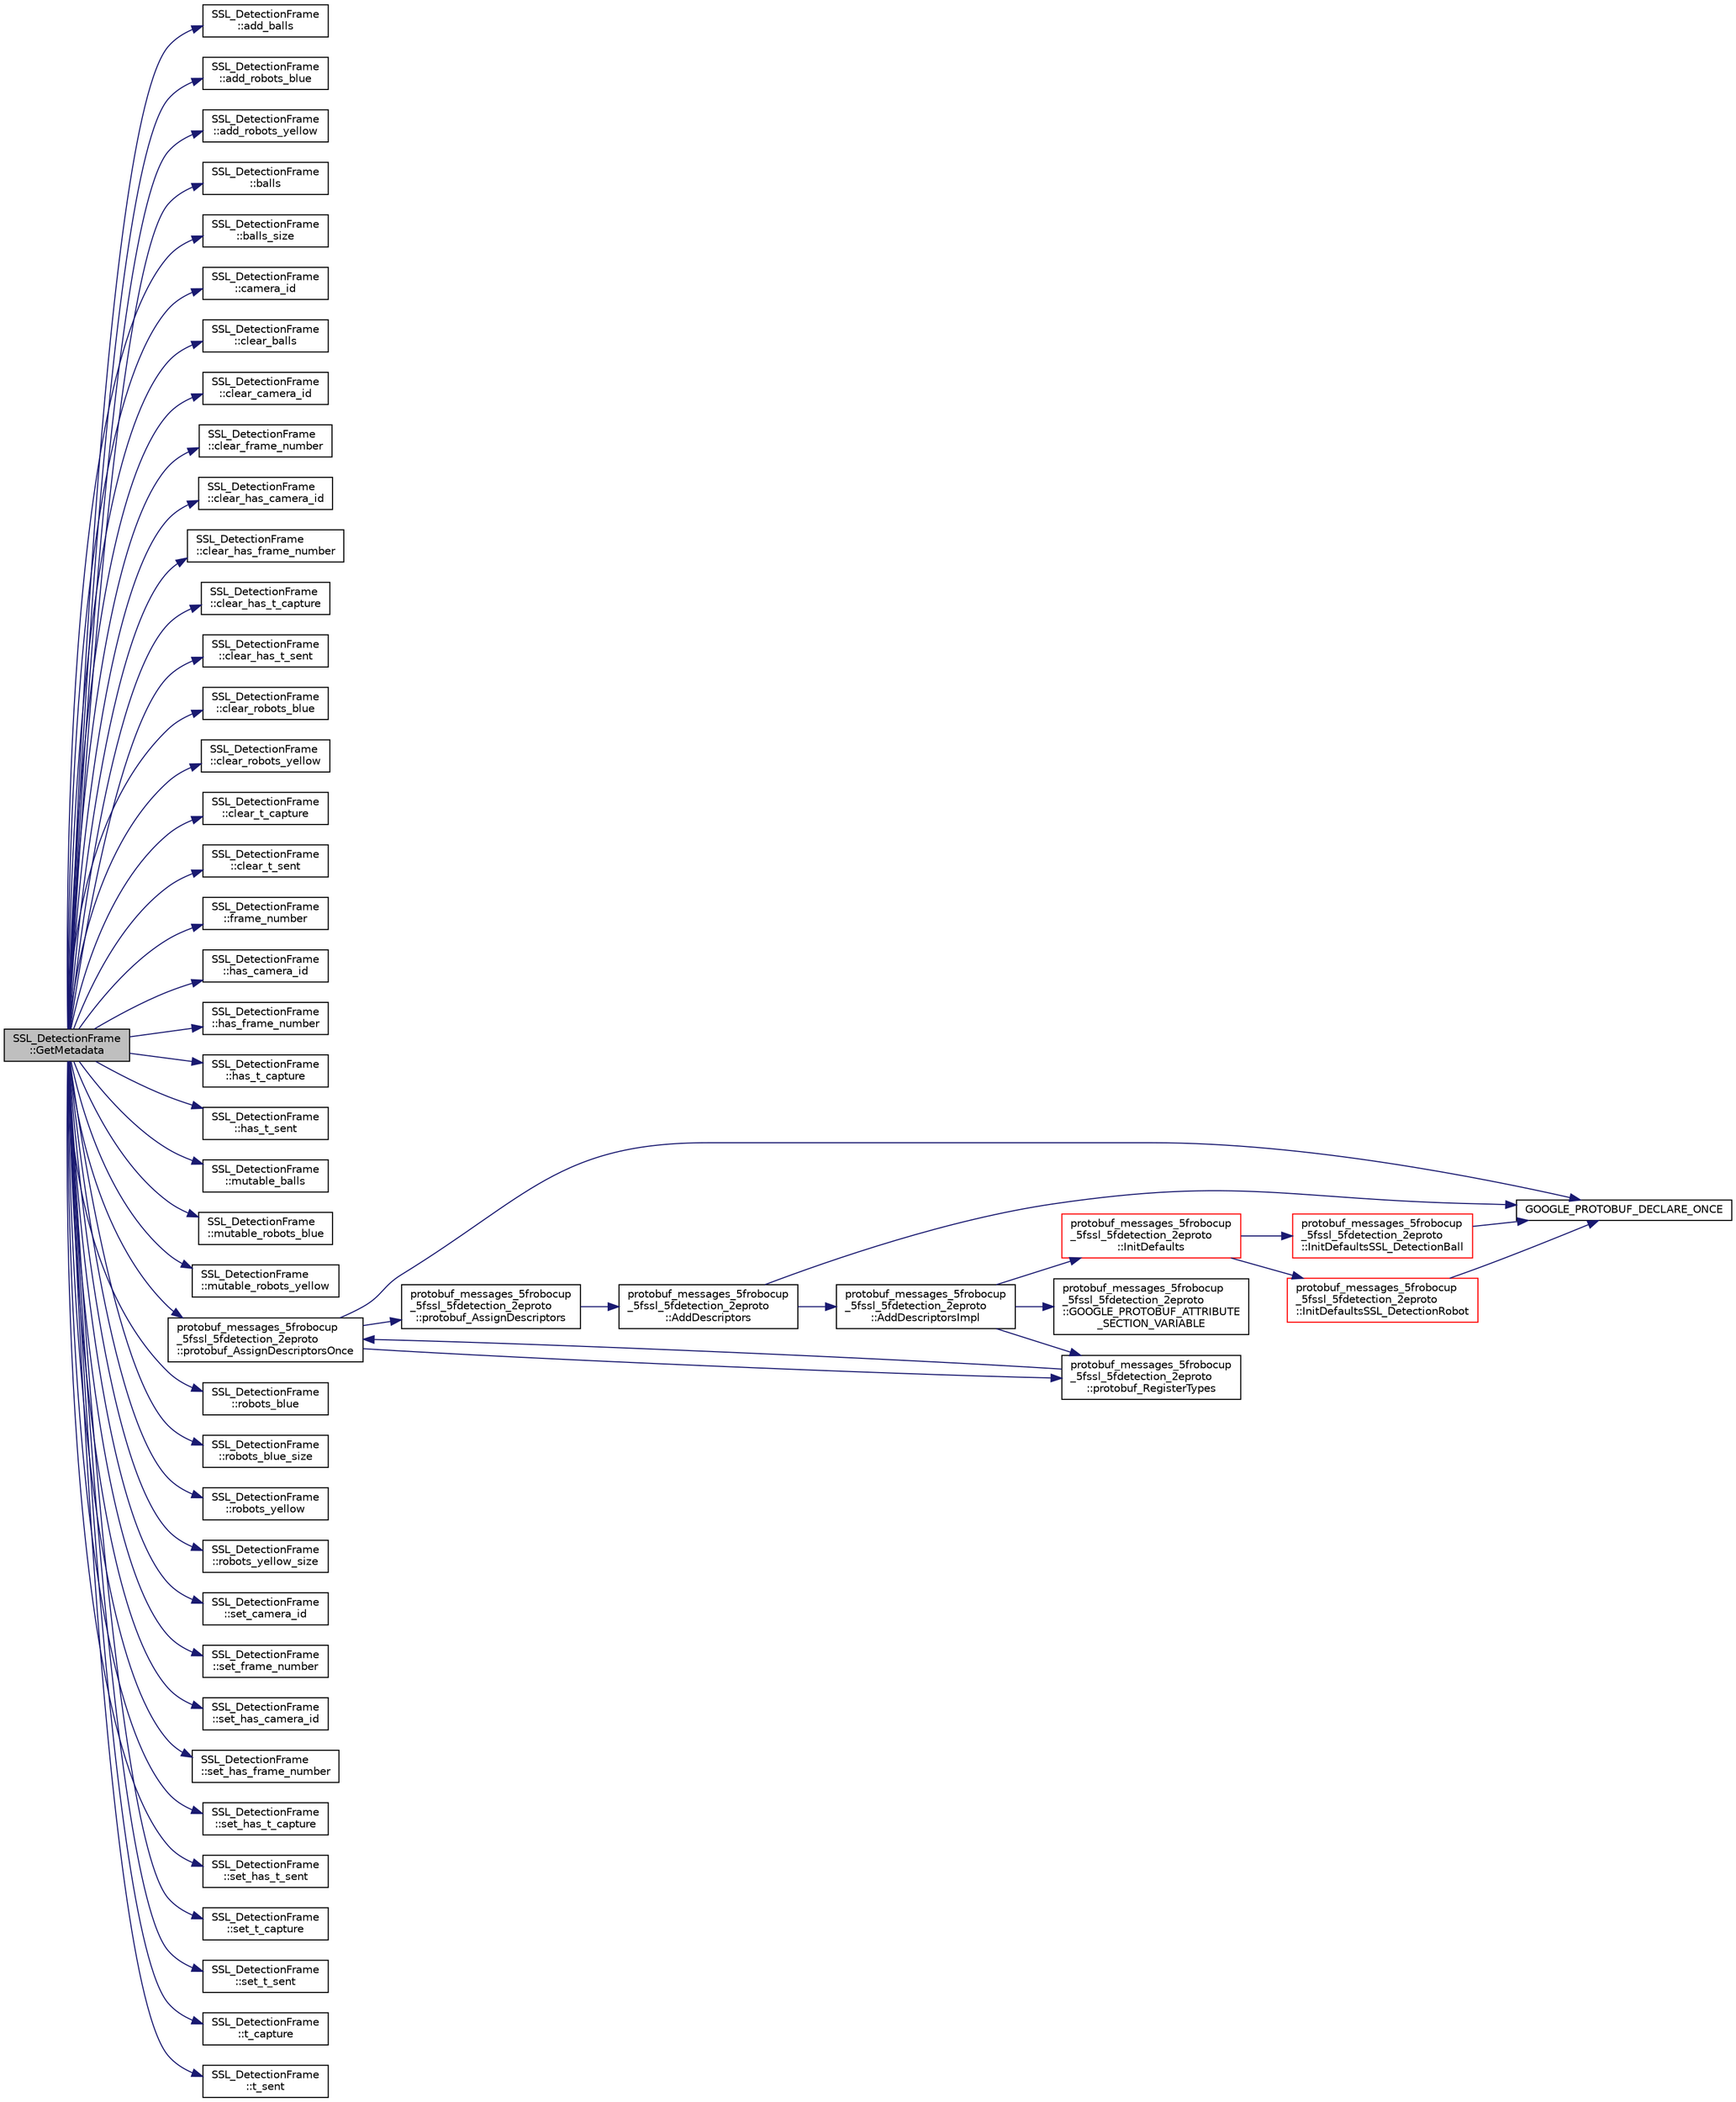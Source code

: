 digraph "SSL_DetectionFrame::GetMetadata"
{
 // INTERACTIVE_SVG=YES
  edge [fontname="Helvetica",fontsize="10",labelfontname="Helvetica",labelfontsize="10"];
  node [fontname="Helvetica",fontsize="10",shape=record];
  rankdir="LR";
  Node1 [label="SSL_DetectionFrame\l::GetMetadata",height=0.2,width=0.4,color="black", fillcolor="grey75", style="filled", fontcolor="black"];
  Node1 -> Node2 [color="midnightblue",fontsize="10",style="solid",fontname="Helvetica"];
  Node2 [label="SSL_DetectionFrame\l::add_balls",height=0.2,width=0.4,color="black", fillcolor="white", style="filled",URL="$d3/dd1/class_s_s_l___detection_frame.html#ab8ebd9d69289d45a52bd493e2f89186c"];
  Node1 -> Node3 [color="midnightblue",fontsize="10",style="solid",fontname="Helvetica"];
  Node3 [label="SSL_DetectionFrame\l::add_robots_blue",height=0.2,width=0.4,color="black", fillcolor="white", style="filled",URL="$d3/dd1/class_s_s_l___detection_frame.html#af3a54e0ec33212ddc097855d90f11f76"];
  Node1 -> Node4 [color="midnightblue",fontsize="10",style="solid",fontname="Helvetica"];
  Node4 [label="SSL_DetectionFrame\l::add_robots_yellow",height=0.2,width=0.4,color="black", fillcolor="white", style="filled",URL="$d3/dd1/class_s_s_l___detection_frame.html#af2c791904626f16286b62025725bc2ba"];
  Node1 -> Node5 [color="midnightblue",fontsize="10",style="solid",fontname="Helvetica"];
  Node5 [label="SSL_DetectionFrame\l::balls",height=0.2,width=0.4,color="black", fillcolor="white", style="filled",URL="$d3/dd1/class_s_s_l___detection_frame.html#a64917514ee31a1d1f8cd78017b38b45c"];
  Node1 -> Node6 [color="midnightblue",fontsize="10",style="solid",fontname="Helvetica"];
  Node6 [label="SSL_DetectionFrame\l::balls_size",height=0.2,width=0.4,color="black", fillcolor="white", style="filled",URL="$d3/dd1/class_s_s_l___detection_frame.html#af484a7b23e8aa13810a6719201163a29"];
  Node1 -> Node7 [color="midnightblue",fontsize="10",style="solid",fontname="Helvetica"];
  Node7 [label="SSL_DetectionFrame\l::camera_id",height=0.2,width=0.4,color="black", fillcolor="white", style="filled",URL="$d3/dd1/class_s_s_l___detection_frame.html#a4a2f074ae63f43c3a1192935ceb39155"];
  Node1 -> Node8 [color="midnightblue",fontsize="10",style="solid",fontname="Helvetica"];
  Node8 [label="SSL_DetectionFrame\l::clear_balls",height=0.2,width=0.4,color="black", fillcolor="white", style="filled",URL="$d3/dd1/class_s_s_l___detection_frame.html#a17d4bc2f3aa9f5e82aae97b2f1ba7c04"];
  Node1 -> Node9 [color="midnightblue",fontsize="10",style="solid",fontname="Helvetica"];
  Node9 [label="SSL_DetectionFrame\l::clear_camera_id",height=0.2,width=0.4,color="black", fillcolor="white", style="filled",URL="$d3/dd1/class_s_s_l___detection_frame.html#a60ab5ef53f0e96bb3adb79594c3ebae9"];
  Node1 -> Node10 [color="midnightblue",fontsize="10",style="solid",fontname="Helvetica"];
  Node10 [label="SSL_DetectionFrame\l::clear_frame_number",height=0.2,width=0.4,color="black", fillcolor="white", style="filled",URL="$d3/dd1/class_s_s_l___detection_frame.html#a2b172fbe2e5f27cb8def841af4f1a461"];
  Node1 -> Node11 [color="midnightblue",fontsize="10",style="solid",fontname="Helvetica"];
  Node11 [label="SSL_DetectionFrame\l::clear_has_camera_id",height=0.2,width=0.4,color="black", fillcolor="white", style="filled",URL="$d3/dd1/class_s_s_l___detection_frame.html#a88262ec7a79e9044cd4b3c6cb625b2b5"];
  Node1 -> Node12 [color="midnightblue",fontsize="10",style="solid",fontname="Helvetica"];
  Node12 [label="SSL_DetectionFrame\l::clear_has_frame_number",height=0.2,width=0.4,color="black", fillcolor="white", style="filled",URL="$d3/dd1/class_s_s_l___detection_frame.html#a2d1ad5daf80d1a5b3723f3f0c93794d7"];
  Node1 -> Node13 [color="midnightblue",fontsize="10",style="solid",fontname="Helvetica"];
  Node13 [label="SSL_DetectionFrame\l::clear_has_t_capture",height=0.2,width=0.4,color="black", fillcolor="white", style="filled",URL="$d3/dd1/class_s_s_l___detection_frame.html#aa57acca639096b65562bca059b9ca149"];
  Node1 -> Node14 [color="midnightblue",fontsize="10",style="solid",fontname="Helvetica"];
  Node14 [label="SSL_DetectionFrame\l::clear_has_t_sent",height=0.2,width=0.4,color="black", fillcolor="white", style="filled",URL="$d3/dd1/class_s_s_l___detection_frame.html#ae8aedd9068b9dab8bf3c3247223c0531"];
  Node1 -> Node15 [color="midnightblue",fontsize="10",style="solid",fontname="Helvetica"];
  Node15 [label="SSL_DetectionFrame\l::clear_robots_blue",height=0.2,width=0.4,color="black", fillcolor="white", style="filled",URL="$d3/dd1/class_s_s_l___detection_frame.html#a35e5d200612abca84d2399ca7428a45e"];
  Node1 -> Node16 [color="midnightblue",fontsize="10",style="solid",fontname="Helvetica"];
  Node16 [label="SSL_DetectionFrame\l::clear_robots_yellow",height=0.2,width=0.4,color="black", fillcolor="white", style="filled",URL="$d3/dd1/class_s_s_l___detection_frame.html#adf1c407c1c65b38b1e54576d9cf3ec5f"];
  Node1 -> Node17 [color="midnightblue",fontsize="10",style="solid",fontname="Helvetica"];
  Node17 [label="SSL_DetectionFrame\l::clear_t_capture",height=0.2,width=0.4,color="black", fillcolor="white", style="filled",URL="$d3/dd1/class_s_s_l___detection_frame.html#a7e74385f32c85d4d0024e9817153346e"];
  Node1 -> Node18 [color="midnightblue",fontsize="10",style="solid",fontname="Helvetica"];
  Node18 [label="SSL_DetectionFrame\l::clear_t_sent",height=0.2,width=0.4,color="black", fillcolor="white", style="filled",URL="$d3/dd1/class_s_s_l___detection_frame.html#a513398cccfc928b3d26674a88f8ff59d"];
  Node1 -> Node19 [color="midnightblue",fontsize="10",style="solid",fontname="Helvetica"];
  Node19 [label="SSL_DetectionFrame\l::frame_number",height=0.2,width=0.4,color="black", fillcolor="white", style="filled",URL="$d3/dd1/class_s_s_l___detection_frame.html#a04873bf9dda937ae896cf0a07b2234b9"];
  Node1 -> Node20 [color="midnightblue",fontsize="10",style="solid",fontname="Helvetica"];
  Node20 [label="SSL_DetectionFrame\l::has_camera_id",height=0.2,width=0.4,color="black", fillcolor="white", style="filled",URL="$d3/dd1/class_s_s_l___detection_frame.html#a35c9c396403e48bb1983a387701f2fe3"];
  Node1 -> Node21 [color="midnightblue",fontsize="10",style="solid",fontname="Helvetica"];
  Node21 [label="SSL_DetectionFrame\l::has_frame_number",height=0.2,width=0.4,color="black", fillcolor="white", style="filled",URL="$d3/dd1/class_s_s_l___detection_frame.html#af62ec0cbd26a2b09fea984166d537b2f"];
  Node1 -> Node22 [color="midnightblue",fontsize="10",style="solid",fontname="Helvetica"];
  Node22 [label="SSL_DetectionFrame\l::has_t_capture",height=0.2,width=0.4,color="black", fillcolor="white", style="filled",URL="$d3/dd1/class_s_s_l___detection_frame.html#aae528d1a62a8793d970b66776d0a1983"];
  Node1 -> Node23 [color="midnightblue",fontsize="10",style="solid",fontname="Helvetica"];
  Node23 [label="SSL_DetectionFrame\l::has_t_sent",height=0.2,width=0.4,color="black", fillcolor="white", style="filled",URL="$d3/dd1/class_s_s_l___detection_frame.html#a42bae63d5b23bfcdbdc3d4ee82f224e4"];
  Node1 -> Node24 [color="midnightblue",fontsize="10",style="solid",fontname="Helvetica"];
  Node24 [label="SSL_DetectionFrame\l::mutable_balls",height=0.2,width=0.4,color="black", fillcolor="white", style="filled",URL="$d3/dd1/class_s_s_l___detection_frame.html#a16e13a7cad5843e4ae2e9ff23e21ca1f"];
  Node1 -> Node25 [color="midnightblue",fontsize="10",style="solid",fontname="Helvetica"];
  Node25 [label="SSL_DetectionFrame\l::mutable_robots_blue",height=0.2,width=0.4,color="black", fillcolor="white", style="filled",URL="$d3/dd1/class_s_s_l___detection_frame.html#a9a44e0d94e99907bc2df04d7b401e5dc"];
  Node1 -> Node26 [color="midnightblue",fontsize="10",style="solid",fontname="Helvetica"];
  Node26 [label="SSL_DetectionFrame\l::mutable_robots_yellow",height=0.2,width=0.4,color="black", fillcolor="white", style="filled",URL="$d3/dd1/class_s_s_l___detection_frame.html#a2d1f54b2ac8ce630de718a9d6fa8003c"];
  Node1 -> Node27 [color="midnightblue",fontsize="10",style="solid",fontname="Helvetica"];
  Node27 [label="protobuf_messages_5frobocup\l_5fssl_5fdetection_2eproto\l::protobuf_AssignDescriptorsOnce",height=0.2,width=0.4,color="black", fillcolor="white", style="filled",URL="$da/d58/namespaceprotobuf__messages__5frobocup__5fssl__5fdetection__2eproto.html#ad8e01c092f9d19f10232e01c40fce1aa"];
  Node27 -> Node28 [color="midnightblue",fontsize="10",style="solid",fontname="Helvetica"];
  Node28 [label="GOOGLE_PROTOBUF_DECLARE_ONCE",height=0.2,width=0.4,color="black", fillcolor="white", style="filled",URL="$df/d04/grsim__comm_2include_2proto_2messages__robocup__ssl__detection_8pb_8cc.html#a5d167962f0e8007dae5d2c3ecf88a1ec"];
  Node27 -> Node29 [color="midnightblue",fontsize="10",style="solid",fontname="Helvetica"];
  Node29 [label="protobuf_messages_5frobocup\l_5fssl_5fdetection_2eproto\l::protobuf_AssignDescriptors",height=0.2,width=0.4,color="black", fillcolor="white", style="filled",URL="$da/d58/namespaceprotobuf__messages__5frobocup__5fssl__5fdetection__2eproto.html#ab9f9ee3bd3a082e427d81ddf173b6c77"];
  Node29 -> Node30 [color="midnightblue",fontsize="10",style="solid",fontname="Helvetica"];
  Node30 [label="protobuf_messages_5frobocup\l_5fssl_5fdetection_2eproto\l::AddDescriptors",height=0.2,width=0.4,color="black", fillcolor="white", style="filled",URL="$da/d58/namespaceprotobuf__messages__5frobocup__5fssl__5fdetection__2eproto.html#a46b3ad327f8a65123456885780d9ce51"];
  Node30 -> Node28 [color="midnightblue",fontsize="10",style="solid",fontname="Helvetica"];
  Node30 -> Node31 [color="midnightblue",fontsize="10",style="solid",fontname="Helvetica"];
  Node31 [label="protobuf_messages_5frobocup\l_5fssl_5fdetection_2eproto\l::AddDescriptorsImpl",height=0.2,width=0.4,color="black", fillcolor="white", style="filled",URL="$da/d58/namespaceprotobuf__messages__5frobocup__5fssl__5fdetection__2eproto.html#a8b270bfa704ad1004deb0cd81179193c"];
  Node31 -> Node32 [color="midnightblue",fontsize="10",style="solid",fontname="Helvetica"];
  Node32 [label="protobuf_messages_5frobocup\l_5fssl_5fdetection_2eproto\l::InitDefaults",height=0.2,width=0.4,color="red", fillcolor="white", style="filled",URL="$da/d58/namespaceprotobuf__messages__5frobocup__5fssl__5fdetection__2eproto.html#a623b69f0469a599a08aef7a053ca186b"];
  Node32 -> Node33 [color="midnightblue",fontsize="10",style="solid",fontname="Helvetica"];
  Node33 [label="protobuf_messages_5frobocup\l_5fssl_5fdetection_2eproto\l::InitDefaultsSSL_DetectionBall",height=0.2,width=0.4,color="red", fillcolor="white", style="filled",URL="$da/d58/namespaceprotobuf__messages__5frobocup__5fssl__5fdetection__2eproto.html#afee1e65d55efd47ab929eda6b0321b07"];
  Node33 -> Node28 [color="midnightblue",fontsize="10",style="solid",fontname="Helvetica"];
  Node32 -> Node34 [color="midnightblue",fontsize="10",style="solid",fontname="Helvetica"];
  Node34 [label="protobuf_messages_5frobocup\l_5fssl_5fdetection_2eproto\l::InitDefaultsSSL_DetectionRobot",height=0.2,width=0.4,color="red", fillcolor="white", style="filled",URL="$da/d58/namespaceprotobuf__messages__5frobocup__5fssl__5fdetection__2eproto.html#a13281fc8e3ff14a0cd9cbf7bdf4dee7c"];
  Node34 -> Node28 [color="midnightblue",fontsize="10",style="solid",fontname="Helvetica"];
  Node31 -> Node35 [color="midnightblue",fontsize="10",style="solid",fontname="Helvetica"];
  Node35 [label="protobuf_messages_5frobocup\l_5fssl_5fdetection_2eproto\l::GOOGLE_PROTOBUF_ATTRIBUTE\l_SECTION_VARIABLE",height=0.2,width=0.4,color="black", fillcolor="white", style="filled",URL="$da/d58/namespaceprotobuf__messages__5frobocup__5fssl__5fdetection__2eproto.html#a1027e71f50eed44e07cebd503f53f1e9"];
  Node31 -> Node36 [color="midnightblue",fontsize="10",style="solid",fontname="Helvetica"];
  Node36 [label="protobuf_messages_5frobocup\l_5fssl_5fdetection_2eproto\l::protobuf_RegisterTypes",height=0.2,width=0.4,color="black", fillcolor="white", style="filled",URL="$da/d58/namespaceprotobuf__messages__5frobocup__5fssl__5fdetection__2eproto.html#a50cdd9790790f282d758e3d74c100881"];
  Node36 -> Node27 [color="midnightblue",fontsize="10",style="solid",fontname="Helvetica"];
  Node27 -> Node36 [color="midnightblue",fontsize="10",style="solid",fontname="Helvetica"];
  Node1 -> Node37 [color="midnightblue",fontsize="10",style="solid",fontname="Helvetica"];
  Node37 [label="SSL_DetectionFrame\l::robots_blue",height=0.2,width=0.4,color="black", fillcolor="white", style="filled",URL="$d3/dd1/class_s_s_l___detection_frame.html#ab1a12bac14509f7608080c2ca1ea88e3"];
  Node1 -> Node38 [color="midnightblue",fontsize="10",style="solid",fontname="Helvetica"];
  Node38 [label="SSL_DetectionFrame\l::robots_blue_size",height=0.2,width=0.4,color="black", fillcolor="white", style="filled",URL="$d3/dd1/class_s_s_l___detection_frame.html#a4a25dbf89bc4f7880edc27fa0d9af723"];
  Node1 -> Node39 [color="midnightblue",fontsize="10",style="solid",fontname="Helvetica"];
  Node39 [label="SSL_DetectionFrame\l::robots_yellow",height=0.2,width=0.4,color="black", fillcolor="white", style="filled",URL="$d3/dd1/class_s_s_l___detection_frame.html#aefe2329358694d76b5333693f39af6ec"];
  Node1 -> Node40 [color="midnightblue",fontsize="10",style="solid",fontname="Helvetica"];
  Node40 [label="SSL_DetectionFrame\l::robots_yellow_size",height=0.2,width=0.4,color="black", fillcolor="white", style="filled",URL="$d3/dd1/class_s_s_l___detection_frame.html#aaef36efa910cfdacedb2292bdef95c36"];
  Node1 -> Node41 [color="midnightblue",fontsize="10",style="solid",fontname="Helvetica"];
  Node41 [label="SSL_DetectionFrame\l::set_camera_id",height=0.2,width=0.4,color="black", fillcolor="white", style="filled",URL="$d3/dd1/class_s_s_l___detection_frame.html#a18c491e8a8a89ef849e2e03b7b7631cb"];
  Node1 -> Node42 [color="midnightblue",fontsize="10",style="solid",fontname="Helvetica"];
  Node42 [label="SSL_DetectionFrame\l::set_frame_number",height=0.2,width=0.4,color="black", fillcolor="white", style="filled",URL="$d3/dd1/class_s_s_l___detection_frame.html#ae79057ad051b05c675515f74db71017f"];
  Node1 -> Node43 [color="midnightblue",fontsize="10",style="solid",fontname="Helvetica"];
  Node43 [label="SSL_DetectionFrame\l::set_has_camera_id",height=0.2,width=0.4,color="black", fillcolor="white", style="filled",URL="$d3/dd1/class_s_s_l___detection_frame.html#a624fe5459ab0eabd137a9ec70ee18b4e"];
  Node1 -> Node44 [color="midnightblue",fontsize="10",style="solid",fontname="Helvetica"];
  Node44 [label="SSL_DetectionFrame\l::set_has_frame_number",height=0.2,width=0.4,color="black", fillcolor="white", style="filled",URL="$d3/dd1/class_s_s_l___detection_frame.html#a2196e77ac09e94ffd43b2774ea896262"];
  Node1 -> Node45 [color="midnightblue",fontsize="10",style="solid",fontname="Helvetica"];
  Node45 [label="SSL_DetectionFrame\l::set_has_t_capture",height=0.2,width=0.4,color="black", fillcolor="white", style="filled",URL="$d3/dd1/class_s_s_l___detection_frame.html#ae0a27751e5c80d25801d6bd604f4e9c8"];
  Node1 -> Node46 [color="midnightblue",fontsize="10",style="solid",fontname="Helvetica"];
  Node46 [label="SSL_DetectionFrame\l::set_has_t_sent",height=0.2,width=0.4,color="black", fillcolor="white", style="filled",URL="$d3/dd1/class_s_s_l___detection_frame.html#a6d4803bc326b0cd6ef1daa20d64ebffc"];
  Node1 -> Node47 [color="midnightblue",fontsize="10",style="solid",fontname="Helvetica"];
  Node47 [label="SSL_DetectionFrame\l::set_t_capture",height=0.2,width=0.4,color="black", fillcolor="white", style="filled",URL="$d3/dd1/class_s_s_l___detection_frame.html#a4d6361b1e5c5fcf29aed952894c17e0a"];
  Node1 -> Node48 [color="midnightblue",fontsize="10",style="solid",fontname="Helvetica"];
  Node48 [label="SSL_DetectionFrame\l::set_t_sent",height=0.2,width=0.4,color="black", fillcolor="white", style="filled",URL="$d3/dd1/class_s_s_l___detection_frame.html#a915dde670da2dd5654c9b81a040351c7"];
  Node1 -> Node49 [color="midnightblue",fontsize="10",style="solid",fontname="Helvetica"];
  Node49 [label="SSL_DetectionFrame\l::t_capture",height=0.2,width=0.4,color="black", fillcolor="white", style="filled",URL="$d3/dd1/class_s_s_l___detection_frame.html#ac71a297eeef94c8706ff92e6d30ce233"];
  Node1 -> Node50 [color="midnightblue",fontsize="10",style="solid",fontname="Helvetica"];
  Node50 [label="SSL_DetectionFrame\l::t_sent",height=0.2,width=0.4,color="black", fillcolor="white", style="filled",URL="$d3/dd1/class_s_s_l___detection_frame.html#a2018392f1d9b6b0dc2013864ddb90ba8"];
}
